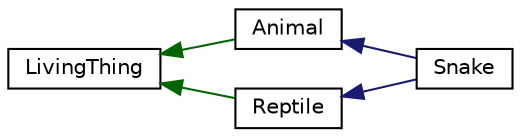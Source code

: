 digraph "Graphical Class Hierarchy"
{
  edge [fontname="Helvetica",fontsize="10",labelfontname="Helvetica",labelfontsize="10"];
  node [fontname="Helvetica",fontsize="10",shape=record];
  rankdir="LR";
  Node1 [label="LivingThing",height=0.2,width=0.4,color="black", fillcolor="white", style="filled",URL="$classLivingThing.html"];
  Node1 -> Node2 [dir="back",color="darkgreen",fontsize="10",style="solid",fontname="Helvetica"];
  Node2 [label="Animal",height=0.2,width=0.4,color="black", fillcolor="white", style="filled",URL="$classAnimal.html"];
  Node2 -> Node3 [dir="back",color="midnightblue",fontsize="10",style="solid",fontname="Helvetica"];
  Node3 [label="Snake",height=0.2,width=0.4,color="black", fillcolor="white", style="filled",URL="$classSnake.html"];
  Node1 -> Node4 [dir="back",color="darkgreen",fontsize="10",style="solid",fontname="Helvetica"];
  Node4 [label="Reptile",height=0.2,width=0.4,color="black", fillcolor="white", style="filled",URL="$classReptile.html"];
  Node4 -> Node3 [dir="back",color="midnightblue",fontsize="10",style="solid",fontname="Helvetica"];
}
